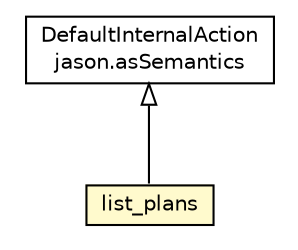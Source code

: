 #!/usr/local/bin/dot
#
# Class diagram 
# Generated by UMLGraph version R5_6_6-1-g9240c4 (http://www.umlgraph.org/)
#

digraph G {
	edge [fontname="Helvetica",fontsize=10,labelfontname="Helvetica",labelfontsize=10];
	node [fontname="Helvetica",fontsize=10,shape=plaintext];
	nodesep=0.25;
	ranksep=0.5;
	// jason.asSemantics.DefaultInternalAction
	c60036 [label=<<table title="jason.asSemantics.DefaultInternalAction" border="0" cellborder="1" cellspacing="0" cellpadding="2" port="p" href="../asSemantics/DefaultInternalAction.html">
		<tr><td><table border="0" cellspacing="0" cellpadding="1">
<tr><td align="center" balign="center"> DefaultInternalAction </td></tr>
<tr><td align="center" balign="center"> jason.asSemantics </td></tr>
		</table></td></tr>
		</table>>, URL="../asSemantics/DefaultInternalAction.html", fontname="Helvetica", fontcolor="black", fontsize=10.0];
	// jason.stdlib.list_plans
	c60223 [label=<<table title="jason.stdlib.list_plans" border="0" cellborder="1" cellspacing="0" cellpadding="2" port="p" bgcolor="lemonChiffon" href="./list_plans.html">
		<tr><td><table border="0" cellspacing="0" cellpadding="1">
<tr><td align="center" balign="center"> list_plans </td></tr>
		</table></td></tr>
		</table>>, URL="./list_plans.html", fontname="Helvetica", fontcolor="black", fontsize=10.0];
	//jason.stdlib.list_plans extends jason.asSemantics.DefaultInternalAction
	c60036:p -> c60223:p [dir=back,arrowtail=empty];
}

